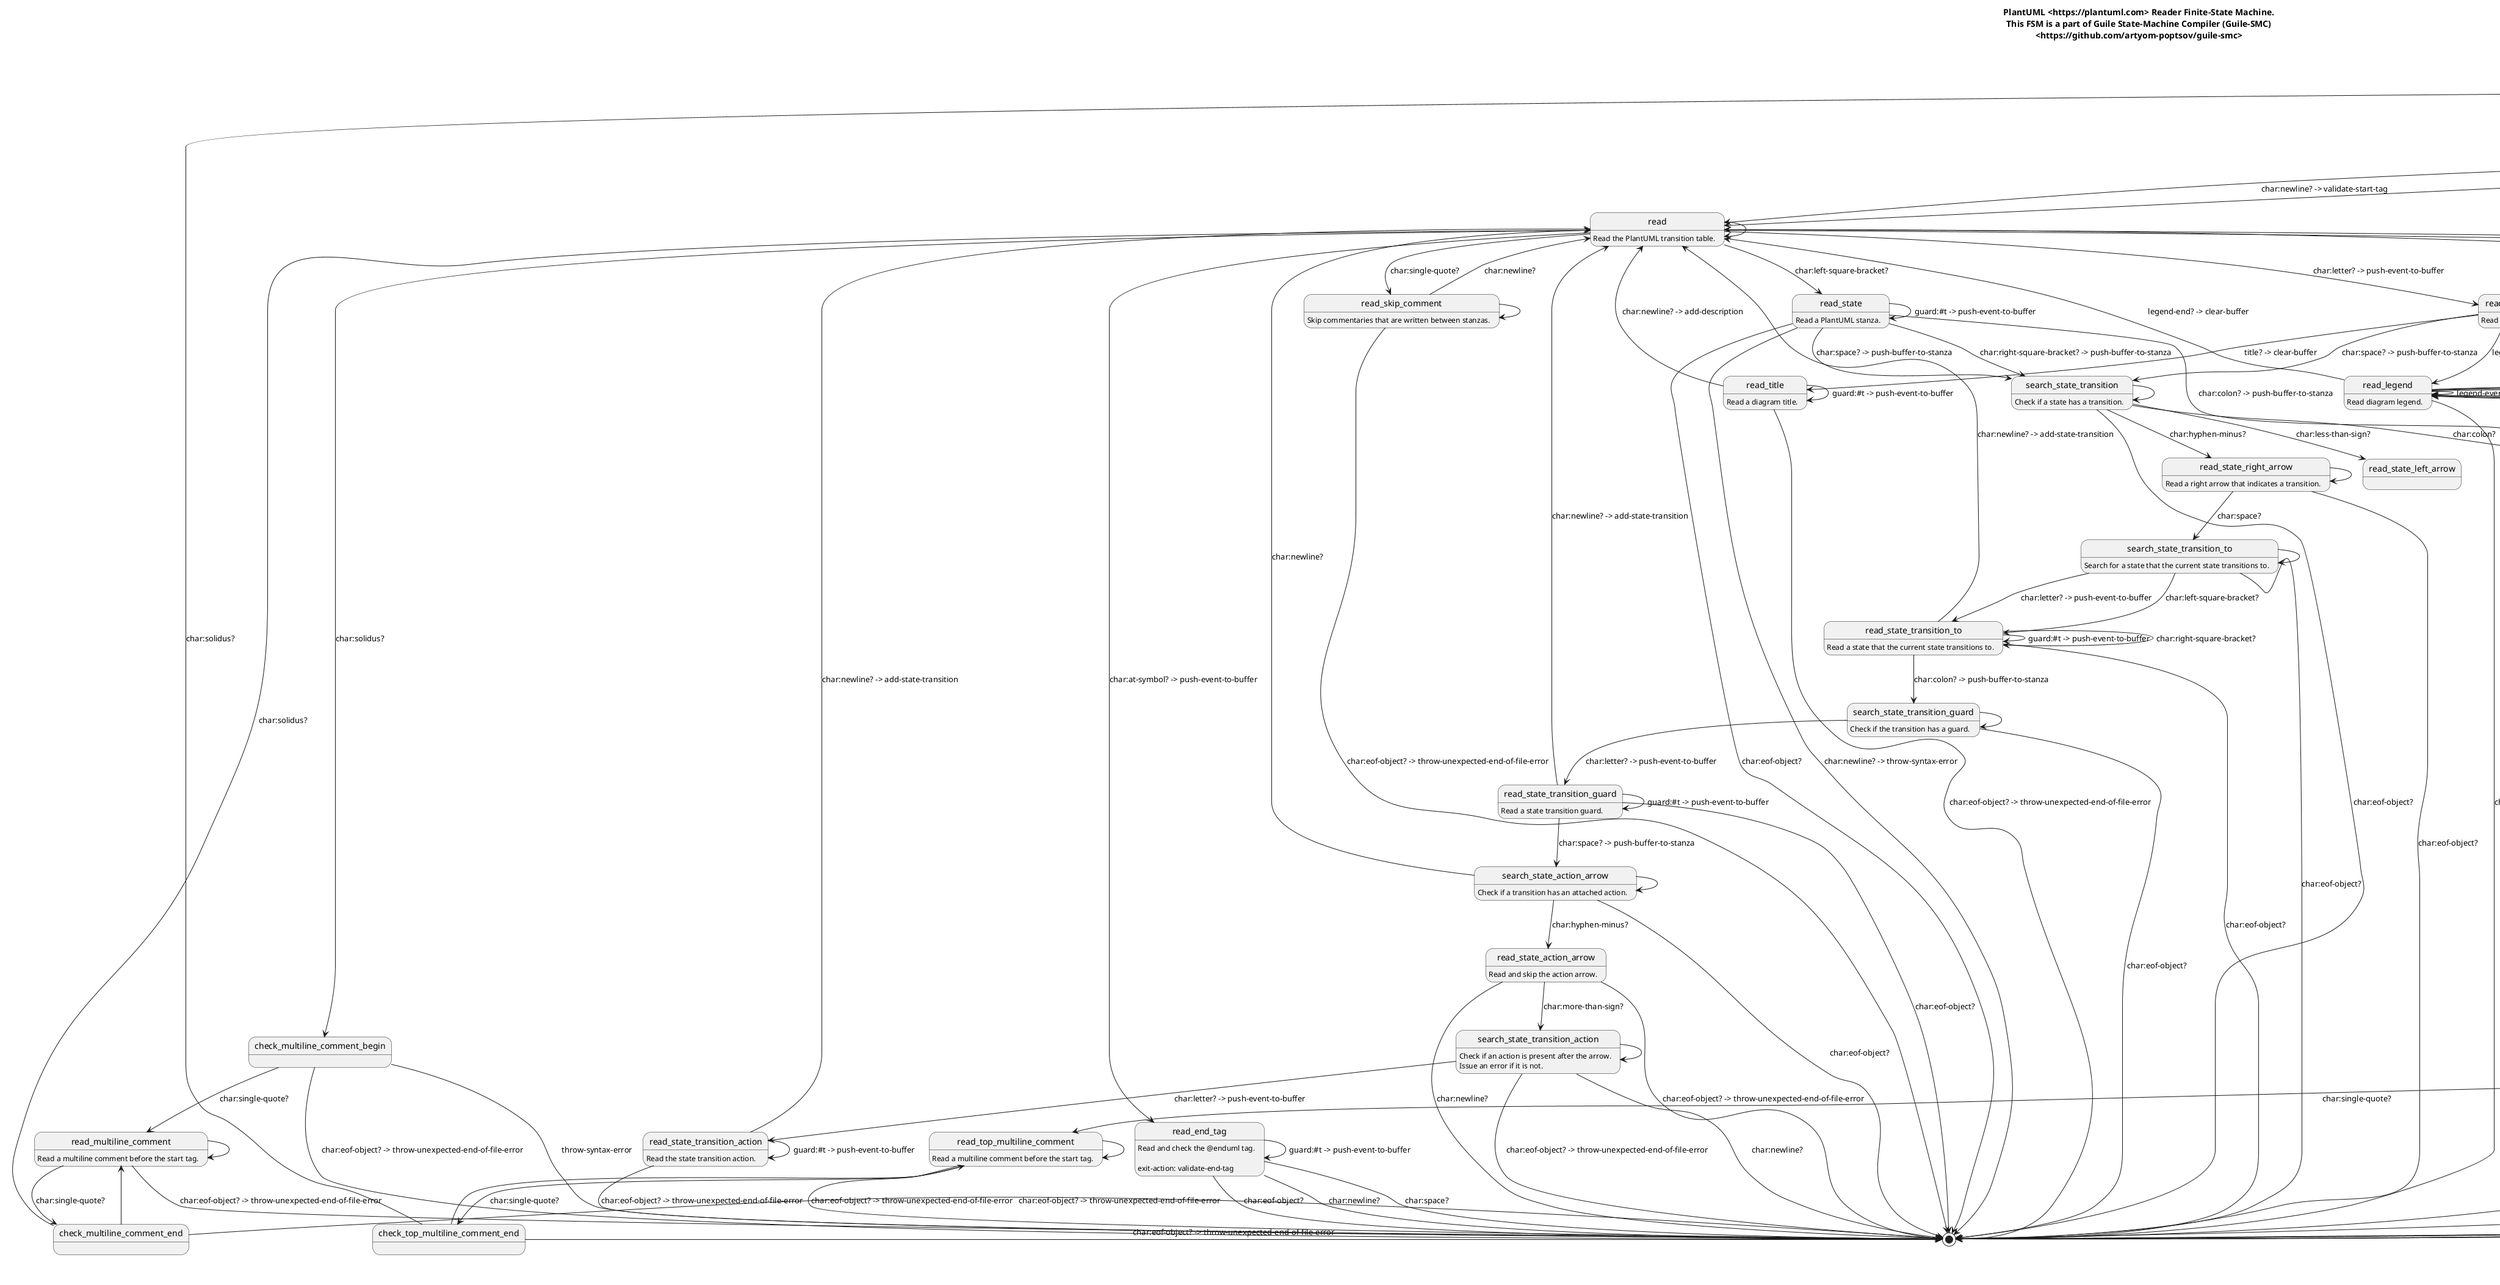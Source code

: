 @startuml
title PlantUML <https://plantuml.com> Reader Finite-State Machine.\nThis FSM is a part of Guile State-Machine Compiler (Guile-SMC)\n<https://github.com/artyom-poptsov/guile-smc>

' Entry point
[*] -> search_start_tag

search_start_tag --> [*]: char:eof-object? -> throw-unexpected-end-of-file-error
search_start_tag --> check_top_multiline_comment_begin: char:solidus?
search_start_tag --> read_start_tag: char:at-symbol? -> push-event-to-buffer
search_start_tag -> search_start_tag

read_start_tag: Read the start @startuml tag and check it for errors
read_start_tag --> [*]: char:eof-object? -> throw-unexpected-end-of-file-error
read_start_tag --> read: char:space? -> validate-start-tag
read_start_tag --> read: char:newline? -> validate-start-tag
read_start_tag -> read_start_tag: guard:#t -> push-event-to-buffer

check_top_multiline_comment_begin -> [*]: char:eof-object? -> throw-unexpected-end-of-file-error
check_top_multiline_comment_begin --> read_top_multiline_comment: char:single-quote?
check_top_multiline_comment_begin --> [*]: throw-syntax-error

read_top_multiline_comment: Read a multiline comment before the start tag.
read_top_multiline_comment -> [*]: char:eof-object? -> throw-unexpected-end-of-file-error
read_top_multiline_comment -> check_top_multiline_comment_end: char:single-quote?
read_top_multiline_comment -> read_top_multiline_comment

check_top_multiline_comment_end -> [*]: char:eof-object? -> throw-unexpected-end-of-file-error
check_top_multiline_comment_end --> search_start_tag: char:solidus?
check_top_multiline_comment_end --> read_top_multiline_comment

read: Read the PlantUML transition table.
read -> [*]: char:eof-object? -> throw-unexpected-end-of-file-error
read --> check_multiline_comment_begin: char:solidus?
read --> read_end_tag: char:at-symbol? -> push-event-to-buffer
read --> read_skip_comment: char:single-quote?
read --> read_state: char:left-square-bracket?
read --> read_word: char:letter? -> push-event-to-buffer
read -> read

check_multiline_comment_begin -> [*]: char:eof-object? -> throw-unexpected-end-of-file-error
check_multiline_comment_begin --> read_multiline_comment: char:single-quote?
check_multiline_comment_begin --> [*]: throw-syntax-error

read_multiline_comment: Read a multiline comment before the start tag.
read_multiline_comment -> [*]: char:eof-object? -> throw-unexpected-end-of-file-error
read_multiline_comment -> check_multiline_comment_end: char:single-quote?
read_multiline_comment -> read_multiline_comment

check_multiline_comment_end -> [*]: char:eof-object? -> throw-unexpected-end-of-file-error
check_multiline_comment_end --> read: char:solidus?
check_multiline_comment_end --> read_multiline_comment

read_end_tag: Read and check the @enduml tag.
read_end_tag:
read_end_tag: exit-action: validate-end-tag
read_end_tag --> [*]: char:eof-object?
read_end_tag --> [*]: char:newline?
read_end_tag --> [*]: char:space?
read_end_tag ->  read_end_tag: guard:#t -> push-event-to-buffer

read_skip_comment: Skip commentaries that are written between stanzas.
read_skip_comment --> [*]: char:eof-object? -> throw-unexpected-end-of-file-error
read_skip_comment --> read: char:newline?
read_skip_comment ->  read_skip_comment

read_word: Read a word.
read_word --> [*]: char:eof-object?  -> throw-unexpected-end-of-file-error
read_word --> read_title: title? -> clear-buffer
read_word --> read_legend: legend? -> clear-buffer
read_word --> skip_hide_block: hide? -> clear-buffer
read_word --> read_state_description: char:colon? -> push-buffer-to-stanza
read_word --> search_state_transition: char:space? -> push-buffer-to-stanza
read_word -> read_word: guard:#t -> push-event-to-buffer

skip_hide_block: Skip the "hide" block in a state diagram.
skip_hide_block --> [*]: char:eof-object? -> throw-unexpected-end-of-file-error
skip_hide_block -> read: char:newline?
skip_hide_block -> skip_hide_block

read_legend: Read diagram legend.
read_legend --> [*]: char:eof-object? -> throw-no-endlegend-error
read_legend --> read: legend-end? -> clear-buffer
read_legend -> read_legend: legend-event-source? -> set-event-source
read_legend -> read_legend: legend-pre-action? -> set-pre-action
read_legend -> read_legend: legend-post-action? -> set-post-action
read_legend -> read_legend: char:newline? -> clear-buffer
read_legend -> read_legend: guard:#t -> push-event-to-buffer

read_title: Read a diagram title.
read_title --> [*]: char:eof-object? -> throw-unexpected-end-of-file-error
read_title --> read: char:newline? -> add-description
read_title -> read_title: guard:#t -> push-event-to-buffer

read_state: Read a PlantUML stanza.
read_state --> [*]: char:eof-object?
read_state --> [*]: char:newline? -> throw-syntax-error
read_state --> search_state_transition: char:right-square-bracket? -> push-buffer-to-stanza
read_state --> search_state_transition: char:space? -> push-buffer-to-stanza
read_state --> read_state_description: char:colon? -> push-buffer-to-stanza
read_state -> read_state: guard:#t -> push-event-to-buffer

search_state_transition: Check if a state has a transition.
search_state_transition --> [*]: char:eof-object?
search_state_transition --> read_state_description: char:colon?
search_state_transition --> read_state_right_arrow: char:hyphen-minus?
search_state_transition --> read_state_left_arrow: char:less-than-sign?
search_state_transition ->  search_state_transition

read_state_description: Read a state description if it is present.
read_state_description --> [*]: char:eof-object?
read_state_description --> read: char:newline? -> process-state-description
read_state_description ->  read_state_description: guard:#t -> push-event-to-buffer

read_state_right_arrow: Read a right arrow that indicates a transition.
read_state_right_arrow --> [*]: char:eof-object?
read_state_right_arrow --> search_state_transition_to: char:space?
read_state_right_arrow -> read_state_right_arrow

search_state_transition_to: Search for a state that the current state transitions to.
search_state_transition_to --> [*]: char:eof-object?
search_state_transition_to --> read_state_transition_to: char:letter? -> push-event-to-buffer
search_state_transition_to --> read_state_transition_to: char:left-square-bracket?
search_state_transition_to -> search_state_transition_to

read_state_transition_to: Read a state that the current state transitions to.
read_state_transition_to --> [*]: char:eof-object?
read_state_transition_to --> read_state_transition_to: char:right-square-bracket?
read_state_transition_to --> search_state_transition_guard: char:colon? -> push-buffer-to-stanza
read_state_transition_to --> read: char:newline? -> add-state-transition
read_state_transition_to -> read_state_transition_to: guard:#t -> push-event-to-buffer

search_state_transition_guard: Check if the transition has a guard.
search_state_transition_guard --> [*]: char:eof-object?
search_state_transition_guard --> read_state_transition_guard: char:letter? -> push-event-to-buffer
search_state_transition_guard -> search_state_transition_guard

read_state_transition_guard: Read a state transition guard.
read_state_transition_guard --> [*]: char:eof-object?
read_state_transition_guard --> search_state_action_arrow: char:space? -> push-buffer-to-stanza
read_state_transition_guard --> read: char:newline? -> add-state-transition
read_state_transition_guard -> read_state_transition_guard: guard:#t -> push-event-to-buffer

search_state_action_arrow: Check if a transition has an attached action.
search_state_action_arrow --> [*]: char:eof-object?
search_state_action_arrow --> read: char:newline?
search_state_action_arrow --> read_state_action_arrow: char:hyphen-minus?
search_state_action_arrow -> search_state_action_arrow

read_state_action_arrow: Read and skip the action arrow.
read_state_action_arrow --> [*]: char:eof-object? -> throw-unexpected-end-of-file-error
read_state_action_arrow --> [*]: char:newline?
read_state_action_arrow --> search_state_transition_action: char:more-than-sign?

search_state_transition_action: Check if an action is present after the arrow.
search_state_transition_action: Issue an error if it is not.
search_state_transition_action --> [*]: char:eof-object? -> throw-unexpected-end-of-file-error
search_state_transition_action --> read_state_transition_action: char:letter? -> push-event-to-buffer
search_state_transition_action --> [*]: char:newline?
search_state_transition_action -> search_state_transition_action

read_state_transition_action: Read the state transition action.
read_state_transition_action --> [*]: char:eof-object? -> throw-unexpected-end-of-file-error
read_state_transition_action --> read: char:newline? -> add-state-transition
read_state_transition_action -> read_state_transition_action: guard:#t -> push-event-to-buffer
@enduml

